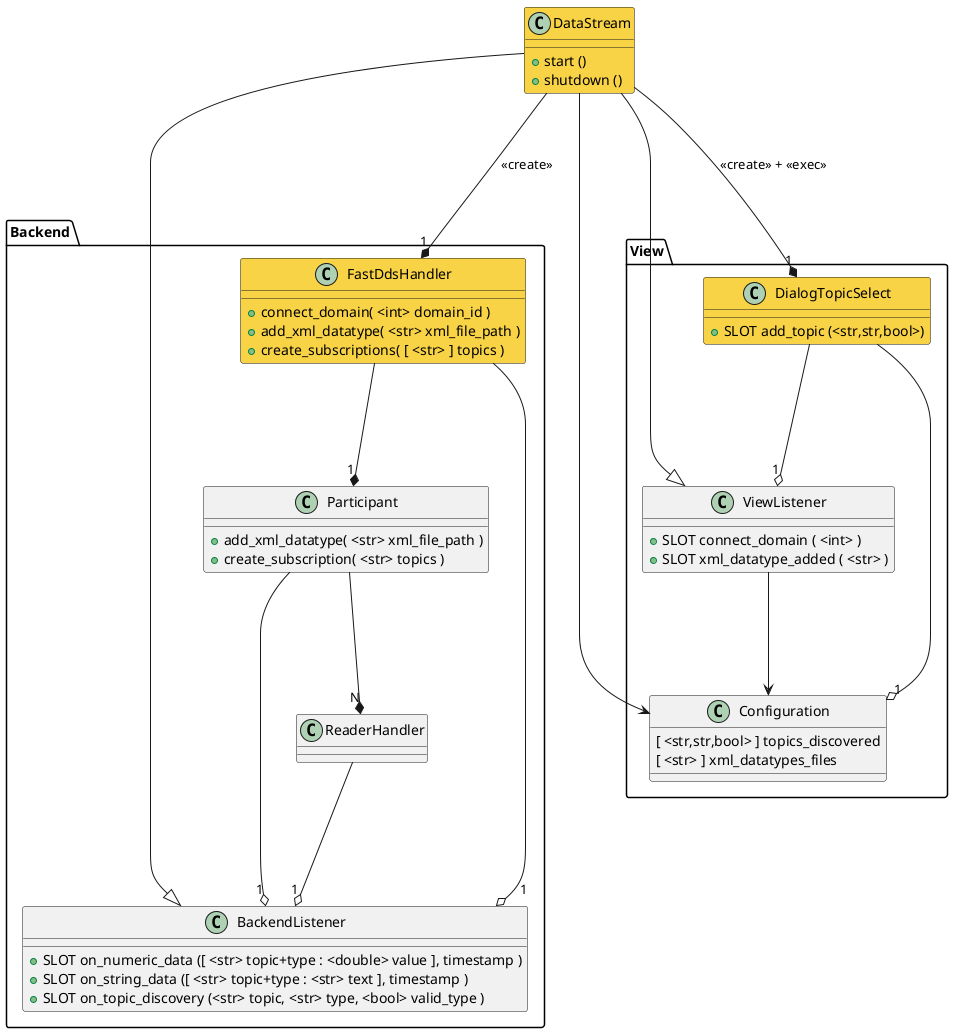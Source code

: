 
@startuml

' ---------------------------------------------------------

package Backend
{

class BackendListener
{
    + SLOT on_numeric_data ([ <str> topic+type : <double> value ], timestamp )
    + SLOT on_string_data ([ <str> topic+type : <str> text ], timestamp )
    + SLOT on_topic_discovery (<str> topic, <str> type, <bool> valid_type )
}

' ---------------------------------------------------------

class ReaderHandler
{
}

ReaderHandler  ---o  "1"  BackendListener

' ---------------------------------------------------------

class Participant
{
    + add_xml_datatype( <str> xml_file_path )
    + create_subscription( <str> topics )
}

Participant  ---o  "1"  BackendListener
Participant  ---*  "N"  ReaderHandler

' ---------------------------------------------------------

class FastDdsHandler  #f9d346
{
    + connect_domain( <int> domain_id )
    + add_xml_datatype( <str> xml_file_path )
    + create_subscriptions( [ <str> ] topics )
}

' There will be only one FastDdsHandler, but BackendListener is not forced to
' belong to only one of them
FastDdsHandler  ---o  "1"  BackendListener
' This may change in the future if multiple domains want to be shown at the same time
FastDdsHandler  ---*  "1"  Participant

}
' package Backend

' ---------------------------------------------------------
' ---------------------------------------------------------

package View
{

' ---------------------------------------------------------

class Configuration
{
    [ <str,str,bool> ] topics_discovered
    [ <str> ] xml_datatypes_files
}

' ---------------------------------------------------------

class ViewListener
{
    + SLOT connect_domain ( <int> )
    + SLOT xml_datatype_added ( <str> )
}

ViewListener  --->  Configuration

' ---------------------------------------------------------

class DialogTopicSelect  #f9d346
{
    + SLOT add_topic (<str,str,bool>)
}

DialogTopicSelect  ---o  "1"  ViewListener
DialogTopicSelect  ---o  "1"  Configuration

}
' package Backend

' ---------------------------------------------------------

class DataStream  #f9d346
{
    + start ()
    + shutdown ()
}

DataStream  --|>  BackendListener
DataStream  --|>  ViewListener
DataStream  ---*  "1"  FastDdsHandler : <<create>>
DataStream  ---*  "1"  DialogTopicSelect : <<create>> + <<exec>>
DataStream  --->  Configuration

@enduml
